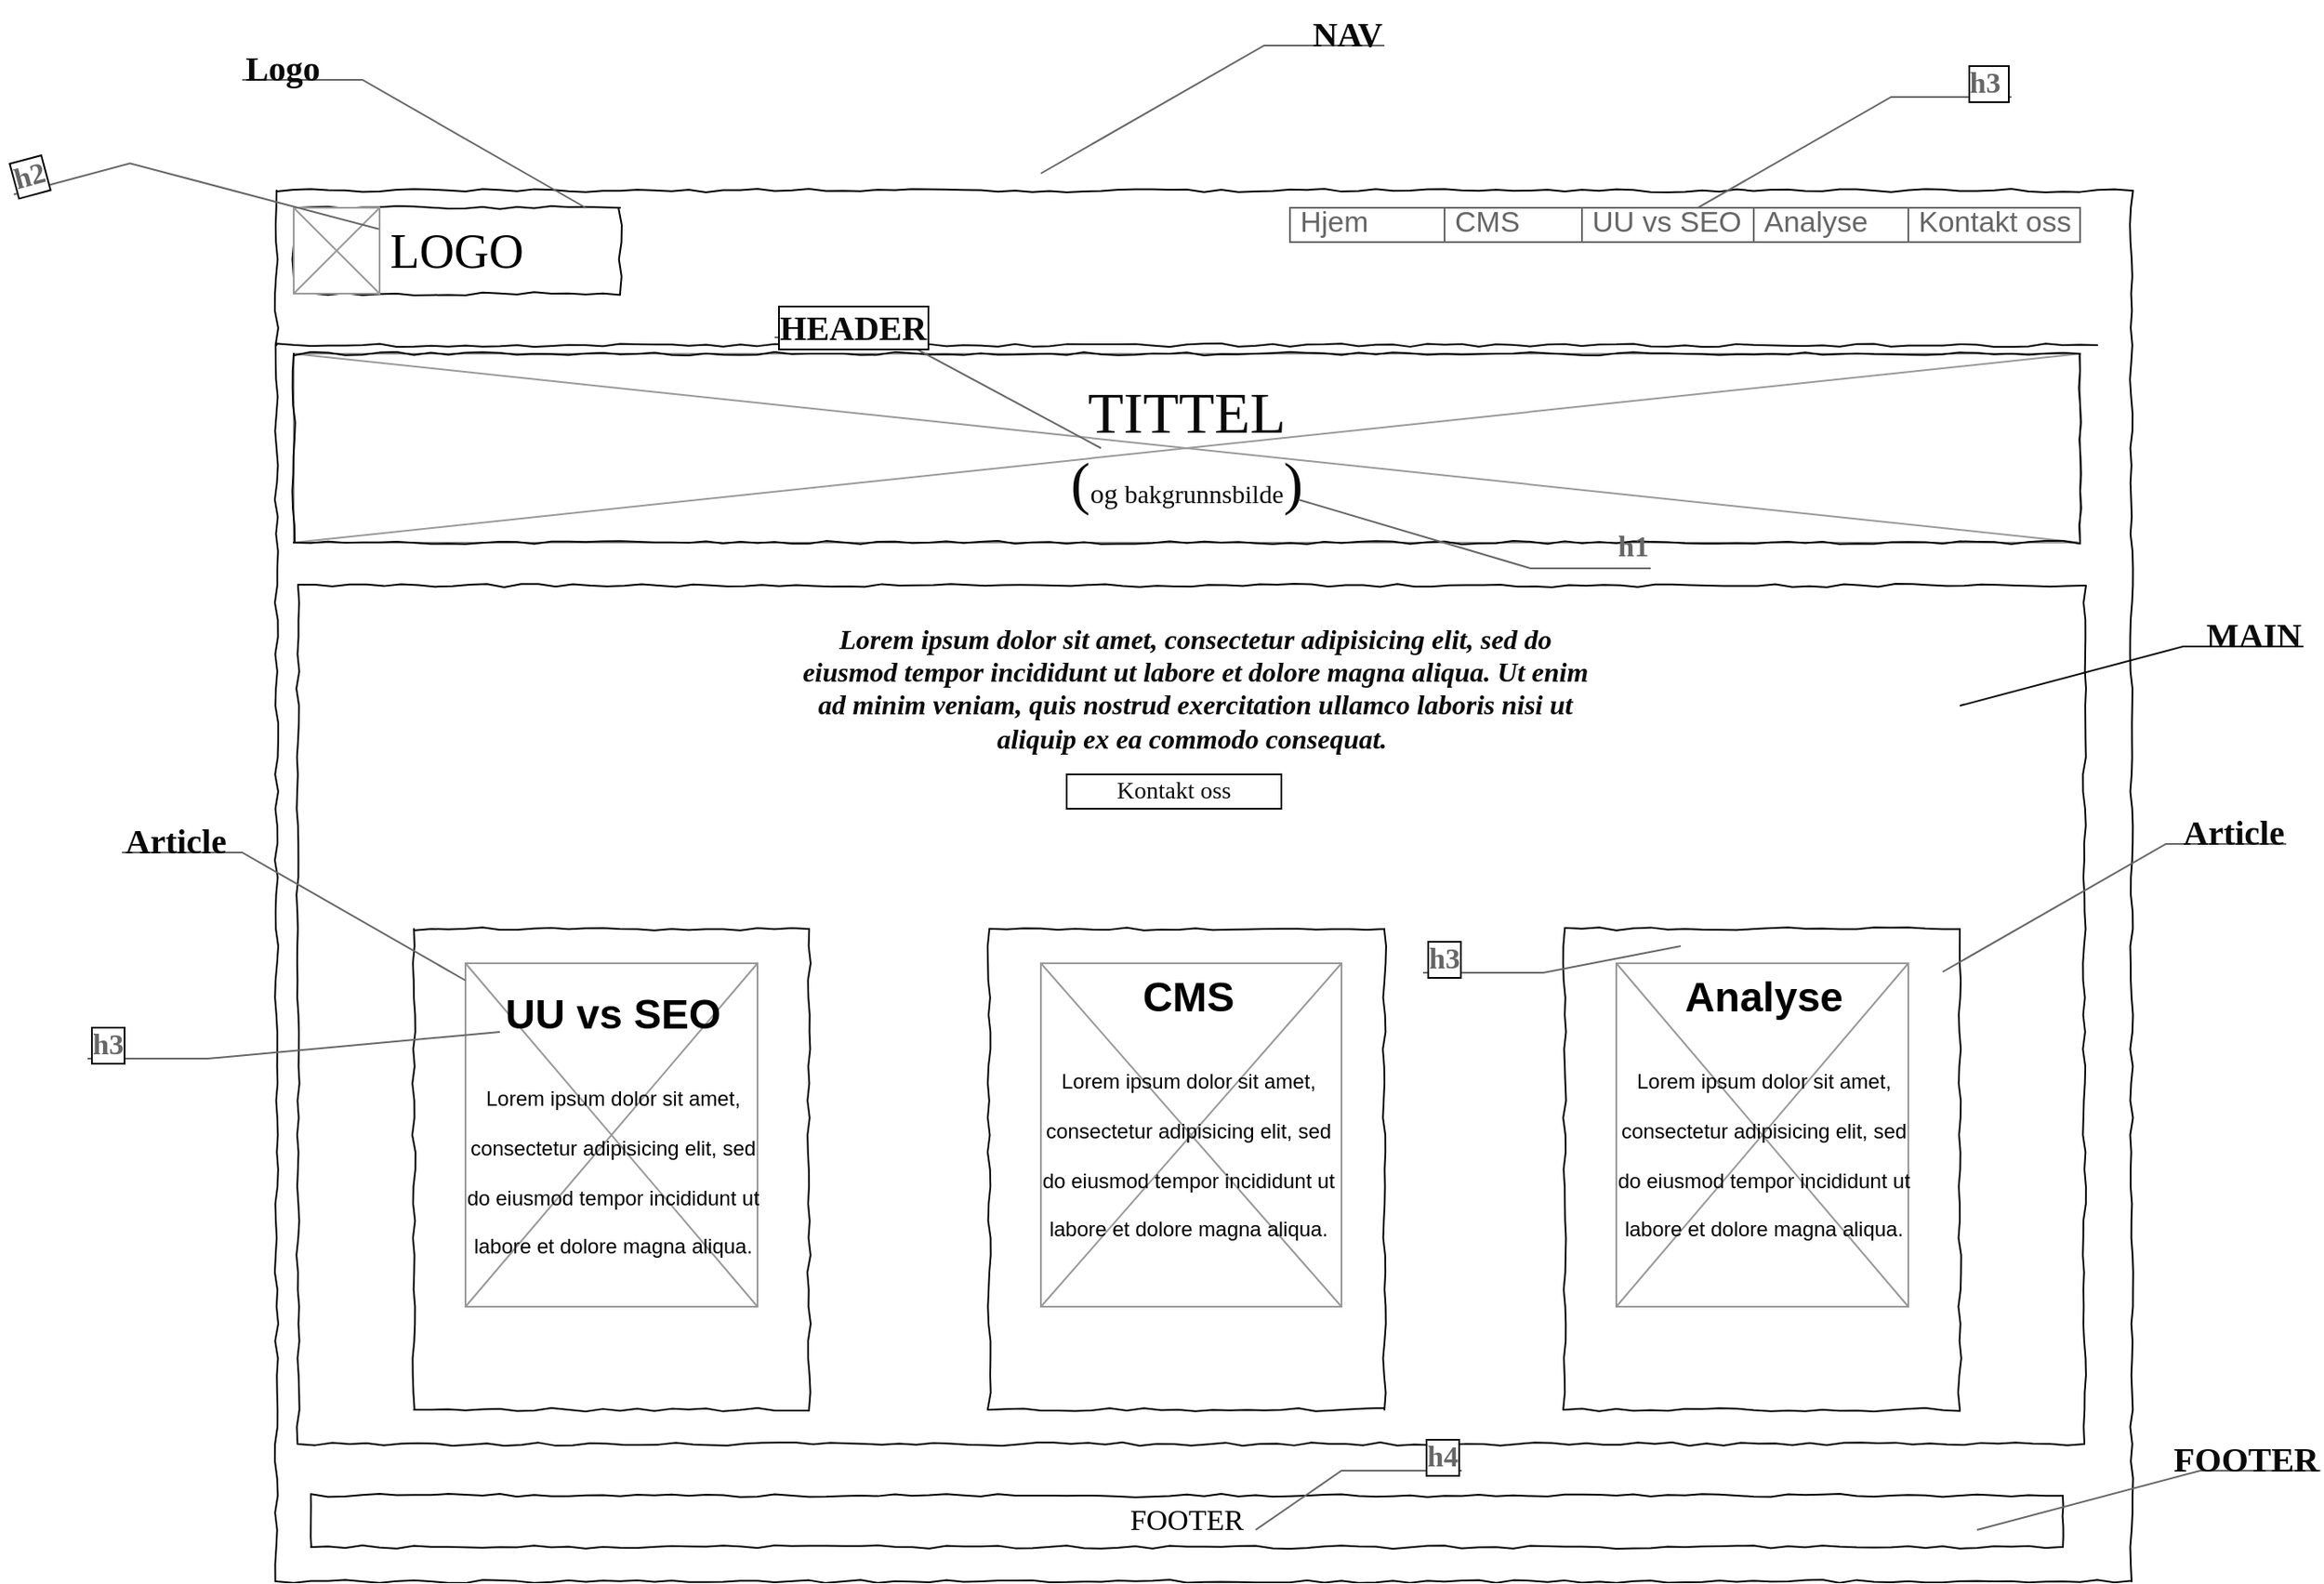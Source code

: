 <mxfile version="20.3.6" type="github">
  <diagram name="Page-1" id="03018318-947c-dd8e-b7a3-06fadd420f32">
    <mxGraphModel dx="2762" dy="1847" grid="1" gridSize="10" guides="1" tooltips="1" connect="1" arrows="1" fold="1" page="1" pageScale="1" pageWidth="1100" pageHeight="850" background="none" math="0" shadow="0">
      <root>
        <mxCell id="0" />
        <mxCell id="1" parent="0" />
        <mxCell id="en6F7Ufg05P-uTRN20QV-46" value="" style="verticalLabelPosition=bottom;shadow=0;dashed=0;align=center;html=1;verticalAlign=top;strokeWidth=1;shape=mxgraph.mockup.graphics.simpleIcon;strokeColor=#999999;fontSize=34;fontColor=#0A0A0A;" parent="1" vertex="1">
          <mxGeometry x="130" y="480" width="170" height="200" as="geometry" />
        </mxCell>
        <mxCell id="en6F7Ufg05P-uTRN20QV-45" value="" style="verticalLabelPosition=bottom;shadow=0;dashed=0;align=center;html=1;verticalAlign=top;strokeWidth=1;shape=mxgraph.mockup.graphics.simpleIcon;strokeColor=#999999;fontSize=34;fontColor=#0A0A0A;" parent="1" vertex="1">
          <mxGeometry x="800" y="480" width="170" height="200" as="geometry" />
        </mxCell>
        <mxCell id="en6F7Ufg05P-uTRN20QV-44" value="" style="verticalLabelPosition=bottom;shadow=0;dashed=0;align=center;html=1;verticalAlign=top;strokeWidth=1;shape=mxgraph.mockup.graphics.simpleIcon;strokeColor=#999999;fontSize=34;fontColor=#0A0A0A;" parent="1" vertex="1">
          <mxGeometry x="465" y="480" width="175" height="200" as="geometry" />
        </mxCell>
        <mxCell id="en6F7Ufg05P-uTRN20QV-43" value="" style="verticalLabelPosition=bottom;shadow=0;dashed=0;align=center;html=1;verticalAlign=top;strokeWidth=1;shape=mxgraph.mockup.graphics.simpleIcon;strokeColor=#999999;fontSize=34;fontColor=#0A0A0A;" parent="1" vertex="1">
          <mxGeometry x="30" y="125" width="1040" height="110" as="geometry" />
        </mxCell>
        <mxCell id="677b7b8949515195-1" value="" style="whiteSpace=wrap;html=1;rounded=0;shadow=0;labelBackgroundColor=none;strokeColor=#000000;strokeWidth=1;fillColor=none;fontFamily=Verdana;fontSize=12;fontColor=#000000;align=center;comic=1;" parent="1" vertex="1">
          <mxGeometry x="20" y="30" width="1080" height="810" as="geometry" />
        </mxCell>
        <mxCell id="677b7b8949515195-2" value="LOGO" style="whiteSpace=wrap;html=1;rounded=0;shadow=0;labelBackgroundColor=none;strokeWidth=1;fontFamily=Verdana;fontSize=28;align=center;comic=1;" parent="1" vertex="1">
          <mxGeometry x="30" y="40" width="190" height="50" as="geometry" />
        </mxCell>
        <mxCell id="677b7b8949515195-9" value="" style="line;strokeWidth=1;html=1;rounded=0;shadow=0;labelBackgroundColor=none;fillColor=none;fontFamily=Verdana;fontSize=14;fontColor=#000000;align=center;comic=1;" parent="1" vertex="1">
          <mxGeometry x="20" y="115" width="1060" height="10" as="geometry" />
        </mxCell>
        <mxCell id="677b7b8949515195-10" value="&lt;font style=&quot;font-size: 34px;&quot; color=&quot;#0a0a0a&quot;&gt;TITTEL&lt;br&gt;(&lt;/font&gt;&lt;font style=&quot;font-size: 16px;&quot; color=&quot;#0a0a0a&quot;&gt;og &lt;/font&gt;&lt;font style=&quot;font-size: 15px;&quot; color=&quot;#0a0a0a&quot;&gt;bakgrunnsbilde&lt;/font&gt;&lt;font style=&quot;font-size: 34px;&quot; color=&quot;#0a0a0a&quot;&gt;)&lt;br&gt;&lt;/font&gt;" style="whiteSpace=wrap;html=1;rounded=0;shadow=0;labelBackgroundColor=none;strokeWidth=1;fillColor=none;fontFamily=Verdana;fontSize=12;align=center;comic=1;" parent="1" vertex="1">
          <mxGeometry x="30" y="125" width="1040" height="110" as="geometry" />
        </mxCell>
        <mxCell id="en6F7Ufg05P-uTRN20QV-2" value="&lt;font style=&quot;font-size: 17px;&quot;&gt;FOOTER&lt;/font&gt;" style="whiteSpace=wrap;html=1;rounded=0;shadow=0;labelBackgroundColor=none;strokeWidth=1;fillColor=none;fontFamily=Verdana;fontSize=12;align=center;comic=1;" parent="1" vertex="1">
          <mxGeometry x="40" y="790" width="1020" height="30" as="geometry" />
        </mxCell>
        <mxCell id="en6F7Ufg05P-uTRN20QV-4" value="" style="whiteSpace=wrap;html=1;rounded=0;shadow=0;labelBackgroundColor=none;strokeWidth=1;fillColor=none;fontFamily=Verdana;fontSize=12;align=center;comic=1;" parent="1" vertex="1">
          <mxGeometry x="32.5" y="260" width="1040" height="500" as="geometry" />
        </mxCell>
        <mxCell id="677b7b8949515195-26" value="" style="whiteSpace=wrap;html=1;rounded=0;shadow=0;labelBackgroundColor=none;strokeWidth=1;fillColor=none;fontFamily=Verdana;fontSize=12;align=center;comic=1;" parent="1" vertex="1">
          <mxGeometry x="435" y="460" width="230" height="280" as="geometry" />
        </mxCell>
        <mxCell id="677b7b8949515195-15" value="&lt;div style=&quot;text-align: justify&quot;&gt;&lt;br&gt;&lt;/div&gt;" style="whiteSpace=wrap;html=1;rounded=0;shadow=0;labelBackgroundColor=none;strokeWidth=1;fillColor=none;fontFamily=Verdana;fontSize=12;align=center;verticalAlign=top;spacing=10;comic=1;" parent="1" vertex="1">
          <mxGeometry x="100" y="460" width="230" height="280" as="geometry" />
        </mxCell>
        <mxCell id="677b7b8949515195-25" value="" style="whiteSpace=wrap;html=1;rounded=0;shadow=0;labelBackgroundColor=none;strokeWidth=1;fillColor=none;fontFamily=Verdana;fontSize=12;align=center;comic=1;" parent="1" vertex="1">
          <mxGeometry x="770" y="460" width="230" height="280" as="geometry" />
        </mxCell>
        <mxCell id="en6F7Ufg05P-uTRN20QV-5" value="&lt;font face=&quot;Verdana&quot; color=&quot;#0a0a0a&quot; style=&quot;font-size: 20px;&quot;&gt;&lt;b&gt;Article&lt;/b&gt;&lt;/font&gt;" style="strokeWidth=1;shadow=0;dashed=0;align=center;html=1;shape=mxgraph.mockup.text.callout;linkText=;textSize=17;textColor=#666666;callDir=NW;callStyle=line;fontSize=17;fontColor=#666666;align=left;verticalAlign=top;strokeColor=#666666;" parent="1" vertex="1">
          <mxGeometry x="-70" y="390" width="200" height="100" as="geometry" />
        </mxCell>
        <mxCell id="en6F7Ufg05P-uTRN20QV-9" value="&lt;h1 style=&quot;text-align: center;&quot;&gt;&lt;span style=&quot;background-color: initial;&quot;&gt;UU vs SEO&lt;/span&gt;&lt;/h1&gt;&lt;h1 style=&quot;text-align: center;&quot;&gt;&lt;span style=&quot;background-color: initial; font-size: 12px; font-weight: normal;&quot;&gt;Lorem ipsum dolor sit amet, consectetur adipisicing elit, sed do eiusmod tempor incididunt ut labore et dolore magna aliqua.&lt;/span&gt;&lt;br&gt;&lt;/h1&gt;" style="text;html=1;strokeColor=none;fillColor=none;spacing=5;spacingTop=-20;whiteSpace=wrap;overflow=hidden;rounded=0;" parent="1" vertex="1">
          <mxGeometry x="120" y="490" width="190" height="240" as="geometry" />
        </mxCell>
        <mxCell id="en6F7Ufg05P-uTRN20QV-11" value="&lt;h1 style=&quot;text-align: center;&quot;&gt;&lt;span style=&quot;background-color: initial;&quot;&gt;CMS&lt;/span&gt;&lt;/h1&gt;&lt;h1 style=&quot;text-align: center;&quot;&gt;&lt;span style=&quot;background-color: initial; font-size: 12px; font-weight: normal;&quot;&gt;Lorem ipsum dolor sit amet, consectetur adipisicing elit, sed do eiusmod tempor incididunt ut labore et dolore magna aliqua.&lt;/span&gt;&lt;br&gt;&lt;/h1&gt;" style="text;html=1;strokeColor=none;fillColor=none;spacing=5;spacingTop=-20;whiteSpace=wrap;overflow=hidden;rounded=0;" parent="1" vertex="1">
          <mxGeometry x="455" y="480" width="190" height="240" as="geometry" />
        </mxCell>
        <mxCell id="en6F7Ufg05P-uTRN20QV-12" value="&lt;h1 style=&quot;text-align: center;&quot;&gt;&lt;span style=&quot;background-color: initial;&quot;&gt;Analyse&lt;/span&gt;&lt;/h1&gt;&lt;h1 style=&quot;text-align: center;&quot;&gt;&lt;span style=&quot;background-color: initial; font-size: 12px; font-weight: normal;&quot;&gt;Lorem ipsum dolor sit amet, consectetur adipisicing elit, sed do eiusmod tempor incididunt ut labore et dolore magna aliqua.&lt;/span&gt;&lt;br&gt;&lt;/h1&gt;" style="text;html=1;strokeColor=none;fillColor=none;spacing=5;spacingTop=-20;whiteSpace=wrap;overflow=hidden;rounded=0;" parent="1" vertex="1">
          <mxGeometry x="790" y="480" width="190" height="240" as="geometry" />
        </mxCell>
        <mxCell id="en6F7Ufg05P-uTRN20QV-33" value="&lt;font face=&quot;Verdana&quot; color=&quot;#0a0a0a&quot; size=&quot;1&quot; style=&quot;&quot;&gt;&lt;b style=&quot;font-size: 20px;&quot;&gt;NAV&lt;/b&gt;&lt;/font&gt;" style="strokeWidth=1;shadow=0;dashed=0;align=center;html=1;shape=mxgraph.mockup.text.callout;linkText=;textSize=17;textColor=#666666;callDir=NE;callStyle=line;fontSize=17;fontColor=#666666;align=right;verticalAlign=top;strokeColor=#666666;" parent="1" vertex="1">
          <mxGeometry x="465" y="-80" width="200" height="100" as="geometry" />
        </mxCell>
        <mxCell id="en6F7Ufg05P-uTRN20QV-34" value="&lt;b&gt;&lt;font color=&quot;#0a0a0a&quot; face=&quot;Verdana&quot; style=&quot;font-size: 20px;&quot;&gt;Logo&lt;/font&gt;&lt;/b&gt;" style="strokeWidth=1;shadow=0;dashed=0;align=center;html=1;shape=mxgraph.mockup.text.callout;linkText=;textSize=17;textColor=#666666;callDir=NW;callStyle=line;fontSize=17;fontColor=#666666;align=left;verticalAlign=top;strokeColor=#666666;" parent="1" vertex="1">
          <mxGeometry y="-60" width="200" height="100" as="geometry" />
        </mxCell>
        <mxCell id="en6F7Ufg05P-uTRN20QV-36" value="Hjem" style="strokeWidth=1;shadow=0;dashed=0;align=center;html=1;shape=mxgraph.mockup.text.textBox;fontColor=#666666;align=left;fontSize=17;spacingLeft=4;spacingTop=-3;strokeColor=#666666;mainText=" parent="1" vertex="1">
          <mxGeometry x="610" y="40" width="90" height="20" as="geometry" />
        </mxCell>
        <mxCell id="en6F7Ufg05P-uTRN20QV-41" value="" style="verticalLabelPosition=bottom;shadow=0;dashed=0;align=center;html=1;verticalAlign=top;strokeWidth=1;shape=mxgraph.mockup.graphics.simpleIcon;strokeColor=#999999;" parent="1" vertex="1">
          <mxGeometry x="30" y="40" width="50" height="50" as="geometry" />
        </mxCell>
        <mxCell id="en6F7Ufg05P-uTRN20QV-75" value="&lt;b&gt;&lt;font face=&quot;Verdana&quot;&gt;h1&lt;/font&gt;&lt;/b&gt;" style="strokeWidth=1;shadow=0;dashed=0;align=center;html=1;shape=mxgraph.mockup.text.callout;linkText=;textSize=17;textColor=#666666;callDir=SE;callStyle=line;fontSize=17;fontColor=#666666;align=right;verticalAlign=bottom;strokeColor=#666666;" parent="1" vertex="1">
          <mxGeometry x="615" y="210" width="205" height="40" as="geometry" />
        </mxCell>
        <mxCell id="en6F7Ufg05P-uTRN20QV-89" value="&lt;b&gt;&lt;font face=&quot;Verdana&quot;&gt;h2&lt;/font&gt;&lt;/b&gt;" style="strokeWidth=1;shadow=0;dashed=0;align=center;html=1;shape=mxgraph.mockup.text.callout;linkText=;textSize=17;textColor=#666666;callDir=NW;callStyle=line;fontSize=17;fontColor=#666666;align=left;verticalAlign=top;strokeColor=#666666;labelBackgroundColor=default;labelBorderColor=default;rotation=-15;" parent="1" vertex="1">
          <mxGeometry x="-130" y="-20" width="200" height="100" as="geometry" />
        </mxCell>
        <mxCell id="en6F7Ufg05P-uTRN20QV-91" value="&lt;font color=&quot;#0a0a0a&quot; style=&quot;font-size: 20px;&quot;&gt;&lt;b style=&quot;&quot;&gt;HEADER&lt;/b&gt;&lt;/font&gt;" style="strokeWidth=1;shadow=0;dashed=0;align=center;html=1;shape=mxgraph.mockup.text.callout;linkText=;textSize=17;textColor=#666666;callDir=NW;callStyle=line;fontSize=17;fontColor=#666666;align=left;verticalAlign=top;strokeColor=#666666;labelBackgroundColor=default;labelBorderColor=default;fontFamily=Verdana;" parent="1" vertex="1">
          <mxGeometry x="310" y="90" width="190" height="90" as="geometry" />
        </mxCell>
        <mxCell id="en6F7Ufg05P-uTRN20QV-92" value="&lt;b&gt;h3&lt;/b&gt;" style="strokeWidth=1;shadow=0;dashed=0;align=center;html=1;shape=mxgraph.mockup.text.callout;linkText=;textSize=17;textColor=#666666;callDir=NW;callStyle=line;fontSize=17;fontColor=#666666;align=left;verticalAlign=top;strokeColor=#666666;labelBackgroundColor=default;labelBorderColor=default;fontFamily=Verdana;" parent="1" vertex="1">
          <mxGeometry x="-90" y="510" width="240" height="10" as="geometry" />
        </mxCell>
        <mxCell id="en6F7Ufg05P-uTRN20QV-96" value="&lt;b&gt;h3&lt;/b&gt;" style="strokeWidth=1;shadow=0;dashed=0;align=center;html=1;shape=mxgraph.mockup.text.callout;linkText=;textSize=17;textColor=#666666;callDir=NW;callStyle=line;fontSize=17;fontColor=#666666;align=left;verticalAlign=top;strokeColor=#666666;labelBackgroundColor=default;labelBorderColor=default;fontFamily=Verdana;" parent="1" vertex="1">
          <mxGeometry x="687.5" y="460" width="150" height="10" as="geometry" />
        </mxCell>
        <mxCell id="en6F7Ufg05P-uTRN20QV-97" value="&lt;b&gt;h4&lt;/b&gt;" style="strokeWidth=1;shadow=0;dashed=0;align=center;html=1;shape=mxgraph.mockup.text.callout;linkText=;textSize=17;textColor=#666666;callDir=NE;callStyle=line;fontSize=17;fontColor=#666666;align=right;verticalAlign=top;strokeColor=#666666;labelBackgroundColor=default;labelBorderColor=default;fontFamily=Verdana;" parent="1" vertex="1">
          <mxGeometry x="590" y="750" width="120" height="60" as="geometry" />
        </mxCell>
        <mxCell id="6DZIsmZMGNLHSjSYDAZW-1" value="&lt;b&gt;h3&amp;nbsp;&lt;/b&gt;" style="strokeWidth=1;shadow=0;dashed=0;align=center;html=1;shape=mxgraph.mockup.text.callout;linkText=;textSize=17;textColor=#666666;callDir=NE;callStyle=line;fontSize=17;fontColor=#666666;align=right;verticalAlign=top;strokeColor=#666666;labelBackgroundColor=default;labelBorderColor=default;fontFamily=Verdana;" parent="1" vertex="1">
          <mxGeometry x="830" y="-50" width="200" height="100" as="geometry" />
        </mxCell>
        <mxCell id="en6F7Ufg05P-uTRN20QV-37" value="CMS" style="strokeWidth=1;shadow=0;dashed=0;align=center;html=1;shape=mxgraph.mockup.text.textBox;fontColor=#666666;align=left;fontSize=17;spacingLeft=4;spacingTop=-3;strokeColor=#666666;mainText=" parent="1" vertex="1">
          <mxGeometry x="700" y="40" width="90" height="20" as="geometry" />
        </mxCell>
        <mxCell id="en6F7Ufg05P-uTRN20QV-38" value="UU vs SEO" style="strokeWidth=1;shadow=0;dashed=0;align=center;html=1;shape=mxgraph.mockup.text.textBox;fontColor=#666666;align=left;fontSize=17;spacingLeft=4;spacingTop=-3;strokeColor=#666666;mainText=" parent="1" vertex="1">
          <mxGeometry x="780" y="40" width="100" height="20" as="geometry" />
        </mxCell>
        <mxCell id="en6F7Ufg05P-uTRN20QV-39" value="Analyse" style="strokeWidth=1;shadow=0;dashed=0;align=center;html=1;shape=mxgraph.mockup.text.textBox;fontColor=#666666;align=left;fontSize=17;spacingLeft=4;spacingTop=-3;strokeColor=#666666;mainText=" parent="1" vertex="1">
          <mxGeometry x="880" y="40" width="90" height="20" as="geometry" />
        </mxCell>
        <mxCell id="en6F7Ufg05P-uTRN20QV-40" value="Kontakt oss" style="strokeWidth=1;shadow=0;dashed=0;align=center;html=1;shape=mxgraph.mockup.text.textBox;fontColor=#666666;align=left;fontSize=17;spacingLeft=4;spacingTop=-3;strokeColor=#666666;mainText=" parent="1" vertex="1">
          <mxGeometry x="970" y="40" width="100" height="20" as="geometry" />
        </mxCell>
        <mxCell id="6DZIsmZMGNLHSjSYDAZW-2" value="&lt;b&gt;&lt;font color=&quot;#0a0a0a&quot; style=&quot;font-size: 20px;&quot; face=&quot;Verdana&quot;&gt;MAIN&lt;/font&gt;&lt;/b&gt;" style="strokeWidth=1;shadow=0;dashed=0;align=center;html=1;shape=mxgraph.mockup.text.callout;linkText=;textSize=17;textColor=#666666;callDir=NE;callStyle=line;fontSize=17;fontColor=#666666;align=right;verticalAlign=top;strokeColor=#0A0A0A;" parent="1" vertex="1">
          <mxGeometry x="1000" y="270" width="200" height="60" as="geometry" />
        </mxCell>
        <mxCell id="6DZIsmZMGNLHSjSYDAZW-5" value="&lt;font color=&quot;#0a0a0a&quot; style=&quot;font-size: 20px;&quot;&gt;&lt;b&gt;FOOTER&lt;/b&gt;&lt;/font&gt;" style="strokeWidth=1;shadow=0;dashed=0;align=center;html=1;shape=mxgraph.mockup.text.callout;linkText=;textSize=17;textColor=#666666;callDir=NE;callStyle=line;fontSize=17;fontColor=#666666;align=right;verticalAlign=top;strokeColor=#666666;fontFamily=Verdana;" parent="1" vertex="1">
          <mxGeometry x="1010" y="750" width="200" height="60" as="geometry" />
        </mxCell>
        <mxCell id="N_Fq8xxnLoXcReT2bSDC-5" value="&lt;b&gt;&lt;font face=&quot;Verdana&quot; style=&quot;font-size: 20px;&quot; color=&quot;#0a0a0a&quot;&gt;Article&lt;/font&gt;&lt;/b&gt;" style="strokeWidth=1;shadow=0;dashed=0;align=center;html=1;shape=mxgraph.mockup.text.callout;linkText=;textSize=17;textColor=#666666;callDir=NE;callStyle=line;fontSize=17;fontColor=#666666;align=right;verticalAlign=top;strokeColor=#666666;" vertex="1" parent="1">
          <mxGeometry x="990" y="385" width="200" height="100" as="geometry" />
        </mxCell>
        <mxCell id="N_Fq8xxnLoXcReT2bSDC-7" value="&lt;i&gt;&lt;font size=&quot;1&quot; style=&quot;&quot; face=&quot;Times New Roman&quot;&gt;&lt;b style=&quot;font-size: 16px;&quot;&gt;Lorem ipsum dolor sit amet, consectetur adipisicing elit, sed do eiusmod tempor incididunt ut labore et dolore magna aliqua. Ut enim ad minim veniam, quis nostrud exercitation ullamco laboris nisi ut aliquip ex ea commodo consequat.&amp;nbsp;&lt;/b&gt;&lt;/font&gt;&lt;/i&gt;" style="text;spacingTop=-5;whiteSpace=wrap;html=1;align=center;fontSize=12;fontFamily=Helvetica;fillColor=none;strokeColor=none;fontColor=#0A0A0A;" vertex="1" parent="1">
          <mxGeometry x="320" y="280" width="470" height="150" as="geometry" />
        </mxCell>
        <mxCell id="N_Fq8xxnLoXcReT2bSDC-8" value="Kontakt oss" style="rounded=0;whiteSpace=wrap;html=1;strokeColor=#0A0A0A;fontFamily=Times New Roman;fontSize=14;fontColor=#0A0A0A;" vertex="1" parent="1">
          <mxGeometry x="480" y="370" width="125" height="20" as="geometry" />
        </mxCell>
      </root>
    </mxGraphModel>
  </diagram>
</mxfile>
